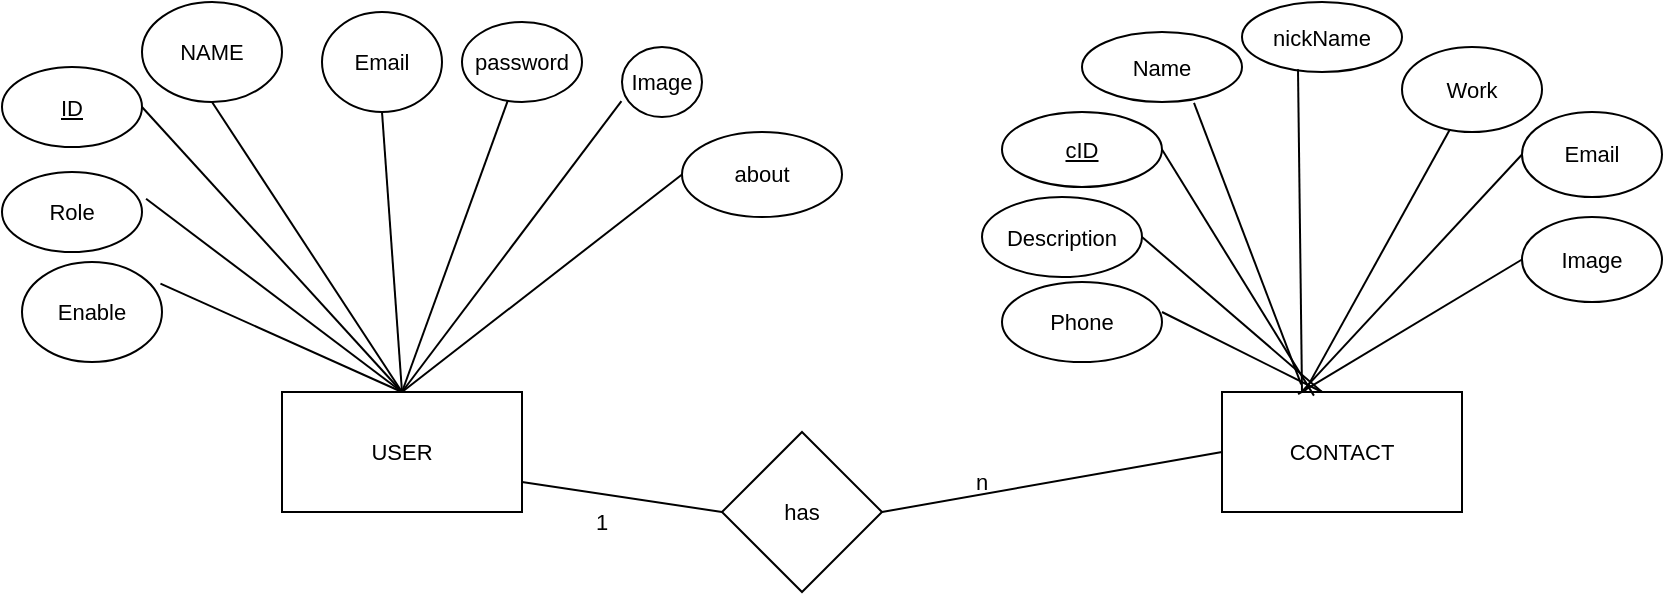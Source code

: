 <mxfile version="20.8.20" type="device"><diagram name="Page-1" id="1ISLJ7V2yZajazUrWb5a"><mxGraphModel dx="1050" dy="549" grid="1" gridSize="10" guides="1" tooltips="1" connect="1" arrows="1" fold="1" page="1" pageScale="1" pageWidth="850" pageHeight="1100" math="0" shadow="0"><root><mxCell id="0"/><mxCell id="1" parent="0"/><mxCell id="buFtgQcXvKx5qnefH8uY-5" value="CONTACT" style="rounded=0;whiteSpace=wrap;html=1;fontSize=11;" vertex="1" parent="1"><mxGeometry x="620" y="590" width="120" height="60" as="geometry"/></mxCell><mxCell id="buFtgQcXvKx5qnefH8uY-6" value="USER" style="rounded=0;whiteSpace=wrap;html=1;fontSize=11;direction=west;" vertex="1" parent="1"><mxGeometry x="150" y="590" width="120" height="60" as="geometry"/></mxCell><mxCell id="buFtgQcXvKx5qnefH8uY-7" value="&lt;u&gt;ID&lt;/u&gt;" style="ellipse;whiteSpace=wrap;html=1;fontSize=11;" vertex="1" parent="1"><mxGeometry x="10" y="427.5" width="70" height="40" as="geometry"/></mxCell><mxCell id="buFtgQcXvKx5qnefH8uY-8" value="NAME" style="ellipse;whiteSpace=wrap;html=1;strokeColor=default;fontFamily=Helvetica;fontSize=11;fontColor=default;fillColor=default;" vertex="1" parent="1"><mxGeometry x="80" y="395" width="70" height="50" as="geometry"/></mxCell><mxCell id="buFtgQcXvKx5qnefH8uY-9" value="Email" style="ellipse;whiteSpace=wrap;html=1;strokeColor=default;fontFamily=Helvetica;fontSize=11;fontColor=default;fillColor=default;" vertex="1" parent="1"><mxGeometry x="170" y="400" width="60" height="50" as="geometry"/></mxCell><mxCell id="buFtgQcXvKx5qnefH8uY-10" value="password" style="ellipse;whiteSpace=wrap;html=1;strokeColor=default;fontFamily=Helvetica;fontSize=11;fontColor=default;fillColor=default;" vertex="1" parent="1"><mxGeometry x="240" y="405" width="60" height="40" as="geometry"/></mxCell><mxCell id="buFtgQcXvKx5qnefH8uY-12" value="Image" style="ellipse;whiteSpace=wrap;html=1;strokeColor=default;fontFamily=Helvetica;fontSize=11;fontColor=default;fillColor=default;" vertex="1" parent="1"><mxGeometry x="320" y="417.5" width="40" height="35" as="geometry"/></mxCell><mxCell id="buFtgQcXvKx5qnefH8uY-13" value="about" style="ellipse;whiteSpace=wrap;html=1;strokeColor=default;fontFamily=Helvetica;fontSize=11;fontColor=default;fillColor=default;" vertex="1" parent="1"><mxGeometry x="350" y="460" width="80" height="42.5" as="geometry"/></mxCell><mxCell id="buFtgQcXvKx5qnefH8uY-14" value="Role" style="ellipse;whiteSpace=wrap;html=1;strokeColor=default;fontFamily=Helvetica;fontSize=11;fontColor=default;fillColor=default;" vertex="1" parent="1"><mxGeometry x="10" y="480" width="70" height="40" as="geometry"/></mxCell><mxCell id="buFtgQcXvKx5qnefH8uY-15" value="Enable" style="ellipse;whiteSpace=wrap;html=1;strokeColor=default;fontFamily=Helvetica;fontSize=11;fontColor=default;fillColor=default;" vertex="1" parent="1"><mxGeometry x="20" y="525" width="70" height="50" as="geometry"/></mxCell><mxCell id="buFtgQcXvKx5qnefH8uY-17" value="" style="endArrow=none;html=1;rounded=0;fontFamily=Helvetica;fontSize=11;fontColor=default;entryX=0.5;entryY=1;entryDx=0;entryDy=0;exitX=0.5;exitY=1;exitDx=0;exitDy=0;" edge="1" parent="1" source="buFtgQcXvKx5qnefH8uY-6" target="buFtgQcXvKx5qnefH8uY-9"><mxGeometry width="50" height="50" relative="1" as="geometry"><mxPoint x="210" y="580" as="sourcePoint"/><mxPoint x="450" y="620" as="targetPoint"/></mxGeometry></mxCell><mxCell id="buFtgQcXvKx5qnefH8uY-18" value="" style="endArrow=none;html=1;rounded=0;fontFamily=Helvetica;fontSize=11;fontColor=default;entryX=0.5;entryY=1;entryDx=0;entryDy=0;exitX=0.5;exitY=1;exitDx=0;exitDy=0;" edge="1" parent="1" source="buFtgQcXvKx5qnefH8uY-6" target="buFtgQcXvKx5qnefH8uY-8"><mxGeometry width="50" height="50" relative="1" as="geometry"><mxPoint x="400" y="670" as="sourcePoint"/><mxPoint x="450" y="620" as="targetPoint"/></mxGeometry></mxCell><mxCell id="buFtgQcXvKx5qnefH8uY-21" value="" style="endArrow=none;html=1;rounded=0;fontFamily=Helvetica;fontSize=11;fontColor=default;entryX=0.38;entryY=0.99;entryDx=0;entryDy=0;entryPerimeter=0;" edge="1" parent="1" target="buFtgQcXvKx5qnefH8uY-10"><mxGeometry width="50" height="50" relative="1" as="geometry"><mxPoint x="210" y="590" as="sourcePoint"/><mxPoint x="210" y="460" as="targetPoint"/></mxGeometry></mxCell><mxCell id="buFtgQcXvKx5qnefH8uY-22" value="" style="endArrow=none;html=1;rounded=0;fontFamily=Helvetica;fontSize=11;fontColor=default;entryX=-0.007;entryY=0.774;entryDx=0;entryDy=0;entryPerimeter=0;exitX=0.5;exitY=1;exitDx=0;exitDy=0;" edge="1" parent="1" source="buFtgQcXvKx5qnefH8uY-6" target="buFtgQcXvKx5qnefH8uY-12"><mxGeometry width="50" height="50" relative="1" as="geometry"><mxPoint x="220" y="600" as="sourcePoint"/><mxPoint x="273" y="455" as="targetPoint"/></mxGeometry></mxCell><mxCell id="buFtgQcXvKx5qnefH8uY-23" value="" style="endArrow=none;html=1;rounded=0;fontFamily=Helvetica;fontSize=11;fontColor=default;entryX=0;entryY=0.5;entryDx=0;entryDy=0;exitX=0.5;exitY=1;exitDx=0;exitDy=0;" edge="1" parent="1" source="buFtgQcXvKx5qnefH8uY-6" target="buFtgQcXvKx5qnefH8uY-13"><mxGeometry width="50" height="50" relative="1" as="geometry"><mxPoint x="230" y="610" as="sourcePoint"/><mxPoint x="283" y="465" as="targetPoint"/></mxGeometry></mxCell><mxCell id="buFtgQcXvKx5qnefH8uY-24" value="" style="endArrow=none;html=1;rounded=0;fontFamily=Helvetica;fontSize=11;fontColor=default;entryX=1;entryY=0.5;entryDx=0;entryDy=0;" edge="1" parent="1" target="buFtgQcXvKx5qnefH8uY-7"><mxGeometry width="50" height="50" relative="1" as="geometry"><mxPoint x="210" y="590" as="sourcePoint"/><mxPoint x="125" y="455" as="targetPoint"/></mxGeometry></mxCell><mxCell id="buFtgQcXvKx5qnefH8uY-25" value="" style="endArrow=none;html=1;rounded=0;fontFamily=Helvetica;fontSize=11;fontColor=default;entryX=0.989;entryY=0.216;entryDx=0;entryDy=0;entryPerimeter=0;" edge="1" parent="1" target="buFtgQcXvKx5qnefH8uY-15"><mxGeometry width="50" height="50" relative="1" as="geometry"><mxPoint x="210" y="590" as="sourcePoint"/><mxPoint x="90" y="458" as="targetPoint"/></mxGeometry></mxCell><mxCell id="buFtgQcXvKx5qnefH8uY-26" value="" style="endArrow=none;html=1;rounded=0;fontFamily=Helvetica;fontSize=11;fontColor=default;entryX=1.029;entryY=0.335;entryDx=0;entryDy=0;entryPerimeter=0;" edge="1" parent="1" target="buFtgQcXvKx5qnefH8uY-14"><mxGeometry width="50" height="50" relative="1" as="geometry"><mxPoint x="210" y="590" as="sourcePoint"/><mxPoint x="100" y="468" as="targetPoint"/></mxGeometry></mxCell><mxCell id="buFtgQcXvKx5qnefH8uY-27" value="&lt;u&gt;cID&lt;/u&gt;" style="ellipse;whiteSpace=wrap;html=1;strokeColor=default;fontFamily=Helvetica;fontSize=11;fontColor=default;fillColor=default;" vertex="1" parent="1"><mxGeometry x="510" y="450" width="80" height="37.5" as="geometry"/></mxCell><mxCell id="buFtgQcXvKx5qnefH8uY-28" value="Name" style="ellipse;whiteSpace=wrap;html=1;strokeColor=default;fontFamily=Helvetica;fontSize=11;fontColor=default;fillColor=default;" vertex="1" parent="1"><mxGeometry x="550" y="410" width="80" height="35" as="geometry"/></mxCell><mxCell id="buFtgQcXvKx5qnefH8uY-29" value="Email" style="ellipse;whiteSpace=wrap;html=1;strokeColor=default;fontFamily=Helvetica;fontSize=11;fontColor=default;fillColor=default;" vertex="1" parent="1"><mxGeometry x="770" y="450" width="70" height="42.5" as="geometry"/></mxCell><mxCell id="buFtgQcXvKx5qnefH8uY-30" value="Work" style="ellipse;whiteSpace=wrap;html=1;strokeColor=default;fontFamily=Helvetica;fontSize=11;fontColor=default;fillColor=default;" vertex="1" parent="1"><mxGeometry x="710" y="417.5" width="70" height="42.5" as="geometry"/></mxCell><mxCell id="buFtgQcXvKx5qnefH8uY-31" value="Image" style="ellipse;whiteSpace=wrap;html=1;strokeColor=default;fontFamily=Helvetica;fontSize=11;fontColor=default;fillColor=default;" vertex="1" parent="1"><mxGeometry x="770" y="502.5" width="70" height="42.5" as="geometry"/></mxCell><mxCell id="buFtgQcXvKx5qnefH8uY-32" value="Description" style="ellipse;whiteSpace=wrap;html=1;strokeColor=default;fontFamily=Helvetica;fontSize=11;fontColor=default;fillColor=default;" vertex="1" parent="1"><mxGeometry x="500" y="492.5" width="80" height="40" as="geometry"/></mxCell><mxCell id="buFtgQcXvKx5qnefH8uY-36" value="nickName" style="ellipse;whiteSpace=wrap;html=1;strokeColor=default;fontFamily=Helvetica;fontSize=11;fontColor=default;fillColor=default;" vertex="1" parent="1"><mxGeometry x="630" y="395" width="80" height="35" as="geometry"/></mxCell><mxCell id="buFtgQcXvKx5qnefH8uY-37" value="Phone" style="ellipse;whiteSpace=wrap;html=1;strokeColor=default;fontFamily=Helvetica;fontSize=11;fontColor=default;fillColor=default;" vertex="1" parent="1"><mxGeometry x="510" y="535" width="80" height="40" as="geometry"/></mxCell><mxCell id="buFtgQcXvKx5qnefH8uY-38" value="" style="endArrow=none;html=1;rounded=0;fontFamily=Helvetica;fontSize=11;fontColor=default;entryX=0.7;entryY=1.011;entryDx=0;entryDy=0;entryPerimeter=0;exitX=0.33;exitY=-0.063;exitDx=0;exitDy=0;exitPerimeter=0;" edge="1" parent="1" source="buFtgQcXvKx5qnefH8uY-5" target="buFtgQcXvKx5qnefH8uY-28"><mxGeometry width="50" height="50" relative="1" as="geometry"><mxPoint x="340" y="490" as="sourcePoint"/><mxPoint x="390" y="440" as="targetPoint"/></mxGeometry></mxCell><mxCell id="buFtgQcXvKx5qnefH8uY-40" value="" style="endArrow=none;html=1;rounded=0;fontFamily=Helvetica;fontSize=11;fontColor=default;entryX=0.35;entryY=0.96;entryDx=0;entryDy=0;entryPerimeter=0;" edge="1" parent="1" target="buFtgQcXvKx5qnefH8uY-36"><mxGeometry width="50" height="50" relative="1" as="geometry"><mxPoint x="660" y="590" as="sourcePoint"/><mxPoint x="616" y="455" as="targetPoint"/></mxGeometry></mxCell><mxCell id="buFtgQcXvKx5qnefH8uY-41" value="" style="endArrow=none;html=1;rounded=0;fontFamily=Helvetica;fontSize=11;fontColor=default;exitX=0.343;exitY=0.003;exitDx=0;exitDy=0;exitPerimeter=0;" edge="1" parent="1" source="buFtgQcXvKx5qnefH8uY-5" target="buFtgQcXvKx5qnefH8uY-30"><mxGeometry width="50" height="50" relative="1" as="geometry"><mxPoint x="680" y="586" as="sourcePoint"/><mxPoint x="626" y="465" as="targetPoint"/></mxGeometry></mxCell><mxCell id="buFtgQcXvKx5qnefH8uY-42" value="" style="endArrow=none;html=1;rounded=0;fontFamily=Helvetica;fontSize=11;fontColor=default;entryX=0;entryY=0.5;entryDx=0;entryDy=0;exitX=0.33;exitY=0.003;exitDx=0;exitDy=0;exitPerimeter=0;" edge="1" parent="1" source="buFtgQcXvKx5qnefH8uY-5" target="buFtgQcXvKx5qnefH8uY-29"><mxGeometry width="50" height="50" relative="1" as="geometry"><mxPoint x="690" y="596" as="sourcePoint"/><mxPoint x="640" y="480" as="targetPoint"/></mxGeometry></mxCell><mxCell id="buFtgQcXvKx5qnefH8uY-43" value="" style="endArrow=none;html=1;rounded=0;fontFamily=Helvetica;fontSize=11;fontColor=default;entryX=0;entryY=0.5;entryDx=0;entryDy=0;exitX=0.317;exitY=0.017;exitDx=0;exitDy=0;exitPerimeter=0;" edge="1" parent="1" source="buFtgQcXvKx5qnefH8uY-5" target="buFtgQcXvKx5qnefH8uY-31"><mxGeometry width="50" height="50" relative="1" as="geometry"><mxPoint x="670" y="580" as="sourcePoint"/><mxPoint x="780" y="481" as="targetPoint"/></mxGeometry></mxCell><mxCell id="buFtgQcXvKx5qnefH8uY-44" value="" style="endArrow=none;html=1;rounded=0;fontFamily=Helvetica;fontSize=11;fontColor=default;entryX=1;entryY=0.5;entryDx=0;entryDy=0;exitX=0.383;exitY=0.03;exitDx=0;exitDy=0;exitPerimeter=0;" edge="1" parent="1" source="buFtgQcXvKx5qnefH8uY-5" target="buFtgQcXvKx5qnefH8uY-27"><mxGeometry width="50" height="50" relative="1" as="geometry"><mxPoint x="670" y="576" as="sourcePoint"/><mxPoint x="616" y="455" as="targetPoint"/></mxGeometry></mxCell><mxCell id="buFtgQcXvKx5qnefH8uY-46" value="" style="endArrow=none;html=1;rounded=0;fontFamily=Helvetica;fontSize=11;fontColor=default;" edge="1" parent="1"><mxGeometry width="50" height="50" relative="1" as="geometry"><mxPoint x="670" y="590" as="sourcePoint"/><mxPoint x="590" y="550" as="targetPoint"/></mxGeometry></mxCell><mxCell id="buFtgQcXvKx5qnefH8uY-47" value="" style="endArrow=none;html=1;rounded=0;fontFamily=Helvetica;fontSize=11;fontColor=default;entryX=1;entryY=0.5;entryDx=0;entryDy=0;" edge="1" parent="1" target="buFtgQcXvKx5qnefH8uY-32"><mxGeometry width="50" height="50" relative="1" as="geometry"><mxPoint x="670" y="590" as="sourcePoint"/><mxPoint x="610" y="489" as="targetPoint"/></mxGeometry></mxCell><mxCell id="buFtgQcXvKx5qnefH8uY-48" value="has" style="rhombus;whiteSpace=wrap;html=1;strokeColor=default;fontFamily=Helvetica;fontSize=11;fontColor=default;fillColor=default;" vertex="1" parent="1"><mxGeometry x="370" y="610" width="80" height="80" as="geometry"/></mxCell><mxCell id="buFtgQcXvKx5qnefH8uY-49" value="" style="endArrow=none;html=1;rounded=0;fontFamily=Helvetica;fontSize=11;fontColor=default;exitX=0;exitY=0.25;exitDx=0;exitDy=0;entryX=0;entryY=0.5;entryDx=0;entryDy=0;" edge="1" parent="1" source="buFtgQcXvKx5qnefH8uY-6" target="buFtgQcXvKx5qnefH8uY-48"><mxGeometry width="50" height="50" relative="1" as="geometry"><mxPoint x="340" y="510" as="sourcePoint"/><mxPoint x="390" y="460" as="targetPoint"/></mxGeometry></mxCell><mxCell id="buFtgQcXvKx5qnefH8uY-50" value="" style="endArrow=none;html=1;rounded=0;fontFamily=Helvetica;fontSize=11;fontColor=default;exitX=1;exitY=0.5;exitDx=0;exitDy=0;entryX=0;entryY=0.5;entryDx=0;entryDy=0;" edge="1" parent="1" source="buFtgQcXvKx5qnefH8uY-48" target="buFtgQcXvKx5qnefH8uY-5"><mxGeometry width="50" height="50" relative="1" as="geometry"><mxPoint x="280" y="645" as="sourcePoint"/><mxPoint x="380" y="660" as="targetPoint"/></mxGeometry></mxCell><mxCell id="buFtgQcXvKx5qnefH8uY-51" value="1" style="text;html=1;strokeColor=none;fillColor=none;align=center;verticalAlign=middle;whiteSpace=wrap;rounded=0;fontSize=11;fontFamily=Helvetica;fontColor=default;" vertex="1" parent="1"><mxGeometry x="280" y="640" width="60" height="30" as="geometry"/></mxCell><mxCell id="buFtgQcXvKx5qnefH8uY-52" value="n" style="text;html=1;strokeColor=none;fillColor=none;align=center;verticalAlign=middle;whiteSpace=wrap;rounded=0;fontSize=11;fontFamily=Helvetica;fontColor=default;" vertex="1" parent="1"><mxGeometry x="470" y="620" width="60" height="30" as="geometry"/></mxCell></root></mxGraphModel></diagram></mxfile>
